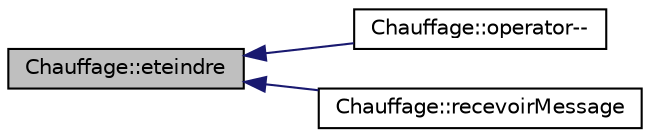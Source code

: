 digraph "Chauffage::eteindre"
{
  bgcolor="transparent";
  edge [fontname="Helvetica",fontsize="10",labelfontname="Helvetica",labelfontsize="10"];
  node [fontname="Helvetica",fontsize="10",shape=record];
  rankdir="LR";
  Node1 [label="Chauffage::eteindre",height=0.2,width=0.4,color="black", fillcolor="grey75", style="filled", fontcolor="black"];
  Node1 -> Node2 [dir="back",color="midnightblue",fontsize="10",style="solid",fontname="Helvetica"];
  Node2 [label="Chauffage::operator--",height=0.2,width=0.4,color="black",URL="$class_chauffage.html#a2f18a4aafe726e3d7a80b19fb3e77f0e",tooltip="Opérateur de décrémentation préfixe. Éteint le chauffage. "];
  Node1 -> Node3 [dir="back",color="midnightblue",fontsize="10",style="solid",fontname="Helvetica"];
  Node3 [label="Chauffage::recevoirMessage",height=0.2,width=0.4,color="black",URL="$class_chauffage.html#af7cdda3113b1a366a714e91bd5424c82",tooltip="Allume/eteint le chauffage en fonction du message. "];
}
